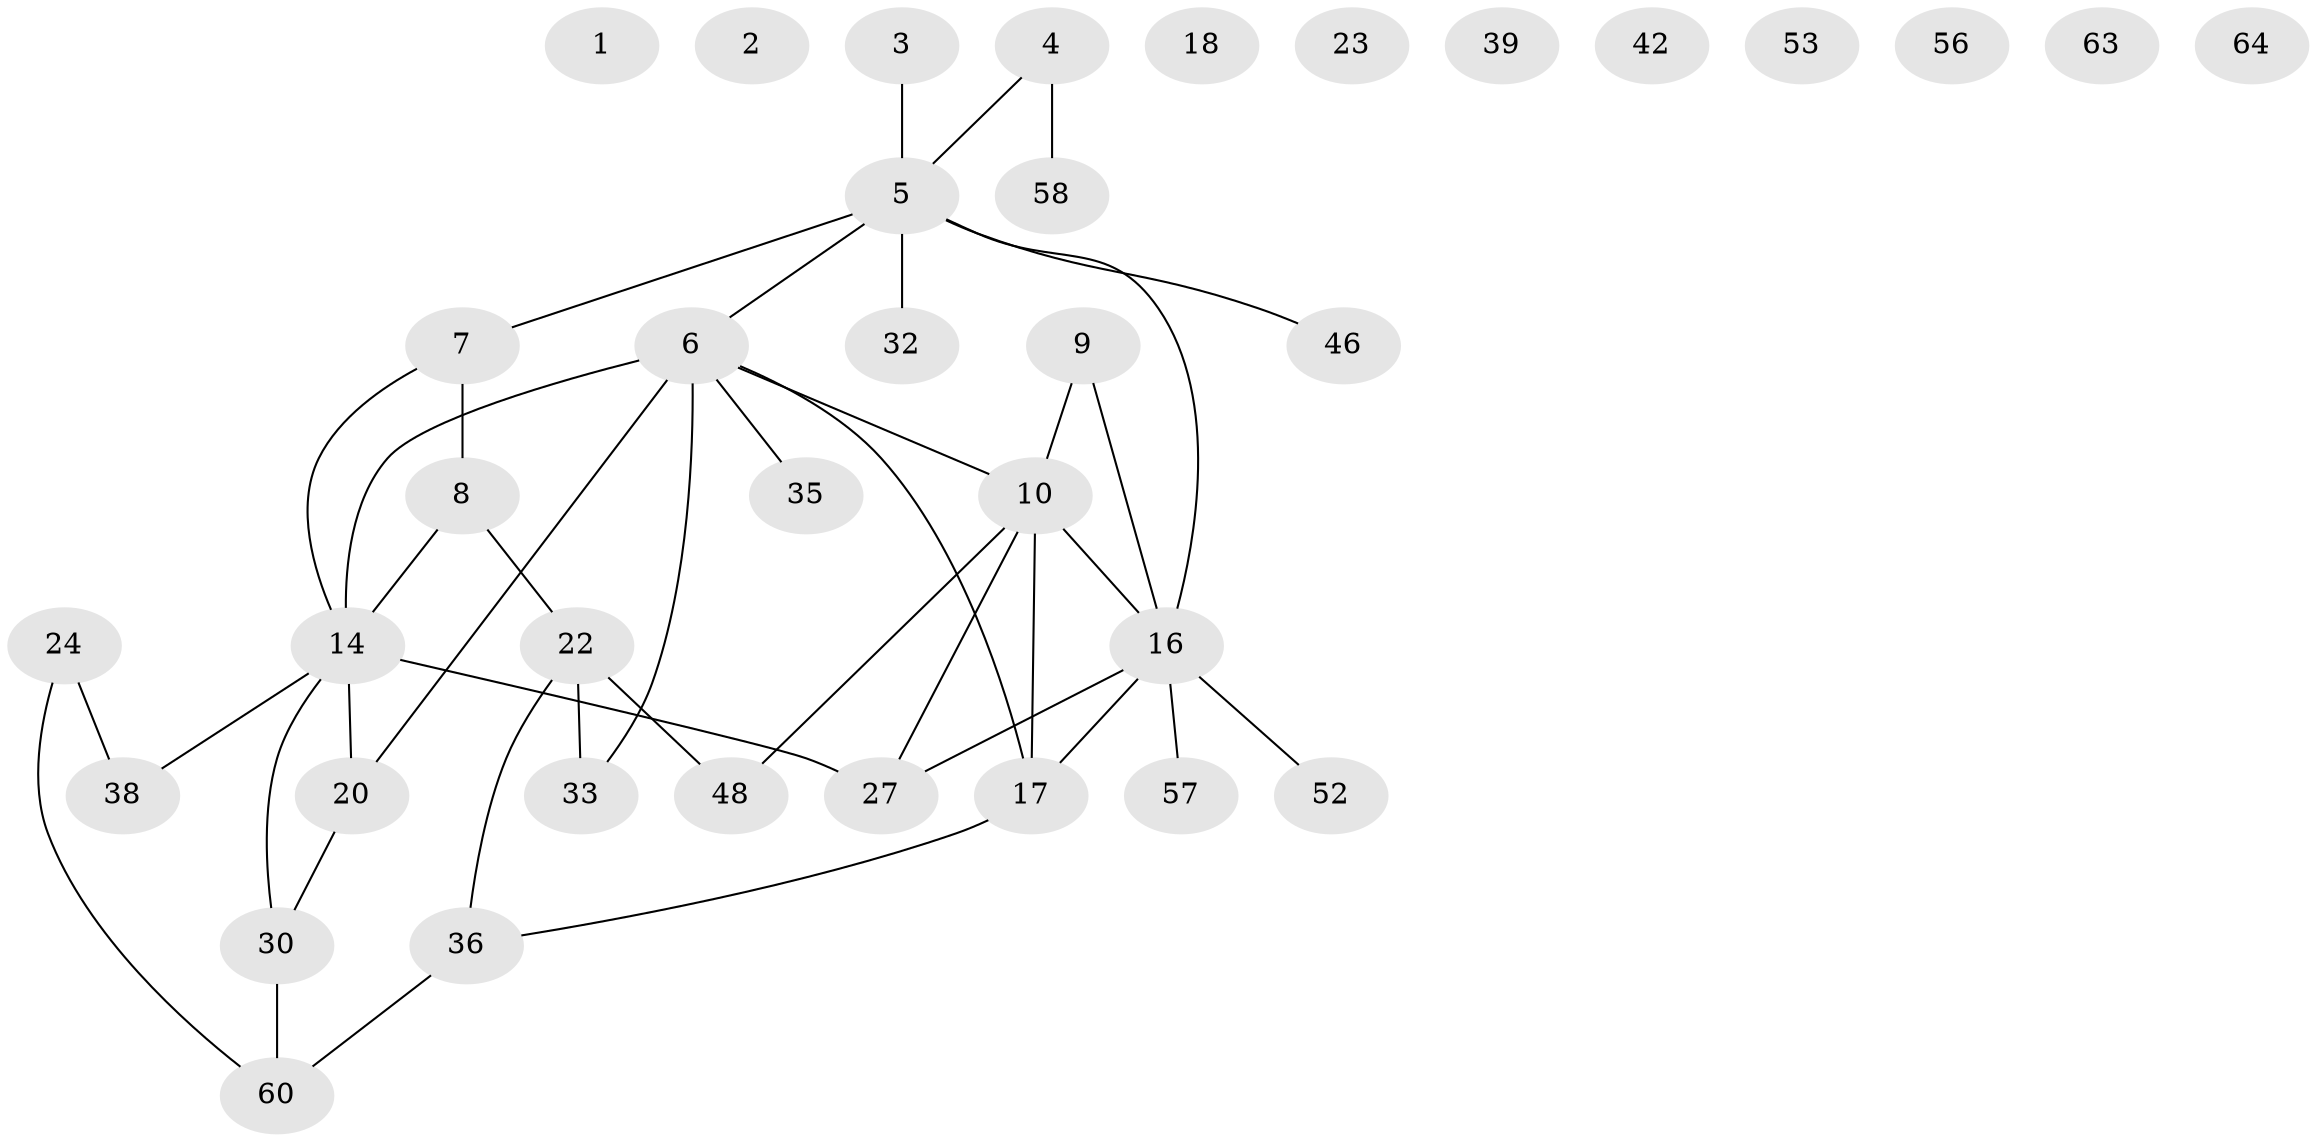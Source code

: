 // original degree distribution, {0: 0.13636363636363635, 1: 0.21212121212121213, 3: 0.22727272727272727, 2: 0.24242424242424243, 4: 0.09090909090909091, 5: 0.045454545454545456, 6: 0.045454545454545456}
// Generated by graph-tools (version 1.1) at 2025/13/03/09/25 04:13:02]
// undirected, 37 vertices, 41 edges
graph export_dot {
graph [start="1"]
  node [color=gray90,style=filled];
  1;
  2;
  3 [super="+11"];
  4 [super="+51"];
  5 [super="+34+44"];
  6 [super="+13+29+61"];
  7 [super="+37+43"];
  8 [super="+15+28+66"];
  9 [super="+12"];
  10 [super="+25"];
  14 [super="+40+54"];
  16 [super="+19+41"];
  17 [super="+21"];
  18 [super="+26"];
  20 [super="+55"];
  22 [super="+31+59"];
  23;
  24 [super="+47"];
  27 [super="+65"];
  30 [super="+49"];
  32;
  33;
  35 [super="+45"];
  36 [super="+50"];
  38;
  39;
  42;
  46;
  48 [super="+62"];
  52;
  53;
  56;
  57;
  58;
  60;
  63;
  64;
  3 -- 5;
  4 -- 58;
  4 -- 5;
  5 -- 16;
  5 -- 32;
  5 -- 46;
  5 -- 6;
  5 -- 7;
  6 -- 33;
  6 -- 10;
  6 -- 20;
  6 -- 14 [weight=3];
  6 -- 17;
  6 -- 35;
  7 -- 8;
  7 -- 14;
  8 -- 14 [weight=2];
  8 -- 22;
  9 -- 10;
  9 -- 16;
  10 -- 48;
  10 -- 17;
  10 -- 27;
  10 -- 16;
  14 -- 38;
  14 -- 30;
  14 -- 27;
  14 -- 20;
  16 -- 52 [weight=2];
  16 -- 57;
  16 -- 17;
  16 -- 27;
  17 -- 36;
  20 -- 30;
  22 -- 48;
  22 -- 33;
  22 -- 36;
  24 -- 60;
  24 -- 38;
  30 -- 60;
  36 -- 60;
}
